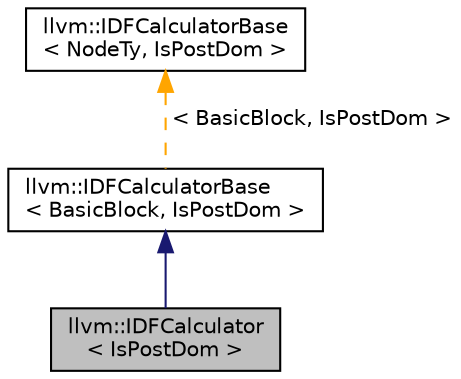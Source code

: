 digraph "llvm::IDFCalculator&lt; IsPostDom &gt;"
{
 // LATEX_PDF_SIZE
  bgcolor="transparent";
  edge [fontname="Helvetica",fontsize="10",labelfontname="Helvetica",labelfontsize="10"];
  node [fontname="Helvetica",fontsize="10",shape="box"];
  Node1 [label="llvm::IDFCalculator\l\< IsPostDom \>",height=0.2,width=0.4,color="black", fillcolor="grey75", style="filled", fontcolor="black",tooltip=" "];
  Node2 -> Node1 [dir="back",color="midnightblue",fontsize="10",style="solid",fontname="Helvetica"];
  Node2 [label="llvm::IDFCalculatorBase\l\< BasicBlock, IsPostDom \>",height=0.2,width=0.4,color="black",URL="$classllvm_1_1IDFCalculatorBase.html",tooltip=" "];
  Node3 -> Node2 [dir="back",color="orange",fontsize="10",style="dashed",label=" \< BasicBlock, IsPostDom \>" ,fontname="Helvetica"];
  Node3 [label="llvm::IDFCalculatorBase\l\< NodeTy, IsPostDom \>",height=0.2,width=0.4,color="black",URL="$classllvm_1_1IDFCalculatorBase.html",tooltip="Determine the iterated dominance frontier, given a set of defining blocks, and optionally,..."];
}
